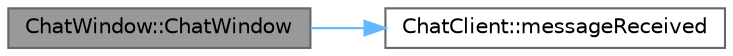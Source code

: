 digraph "ChatWindow::ChatWindow"
{
 // LATEX_PDF_SIZE
  bgcolor="transparent";
  edge [fontname=Helvetica,fontsize=10,labelfontname=Helvetica,labelfontsize=10];
  node [fontname=Helvetica,fontsize=10,shape=box,height=0.2,width=0.4];
  rankdir="LR";
  Node1 [id="Node000001",label="ChatWindow::ChatWindow",height=0.2,width=0.4,color="gray40", fillcolor="grey60", style="filled", fontcolor="black",tooltip="Constructor for ChatWindow."];
  Node1 -> Node2 [id="edge2_Node000001_Node000002",color="steelblue1",style="solid",tooltip=" "];
  Node2 [id="Node000002",label="ChatClient::messageReceived",height=0.2,width=0.4,color="grey40", fillcolor="white", style="filled",URL="$class_chat_client.html#ad4165d1d8d8f3755353eac7dcc0257dc",tooltip="Emitted when a message is received."];
}
